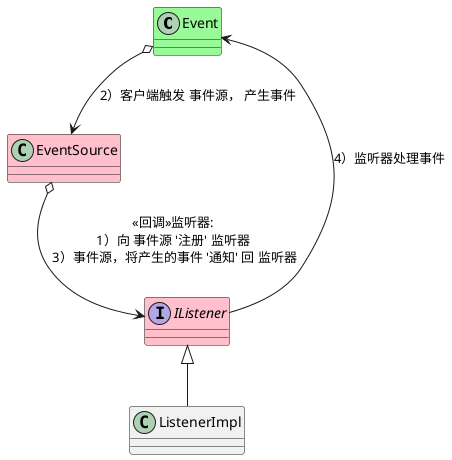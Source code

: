 @startuml
'https://plantuml.com/class-diagram

'回调思想
'监听器 IListener  注册给  事件源 EventSource
'事件源 EventSource  回调  监听器 IListener


class Event #palegreen
class EventSource #pink
interface IListener #pink
class ListenerImpl


EventSource o--> IListener : <<回调>>监听器:\n 1）向 事件源 '注册' 监听器 \n 3）事件源，将产生的事件 '通知' 回 监听器
Event o--> EventSource : 2）客户端触发 事件源， 产生事件
IListener <|-- ListenerImpl
IListener --> Event : 4）监听器处理事件


@enduml